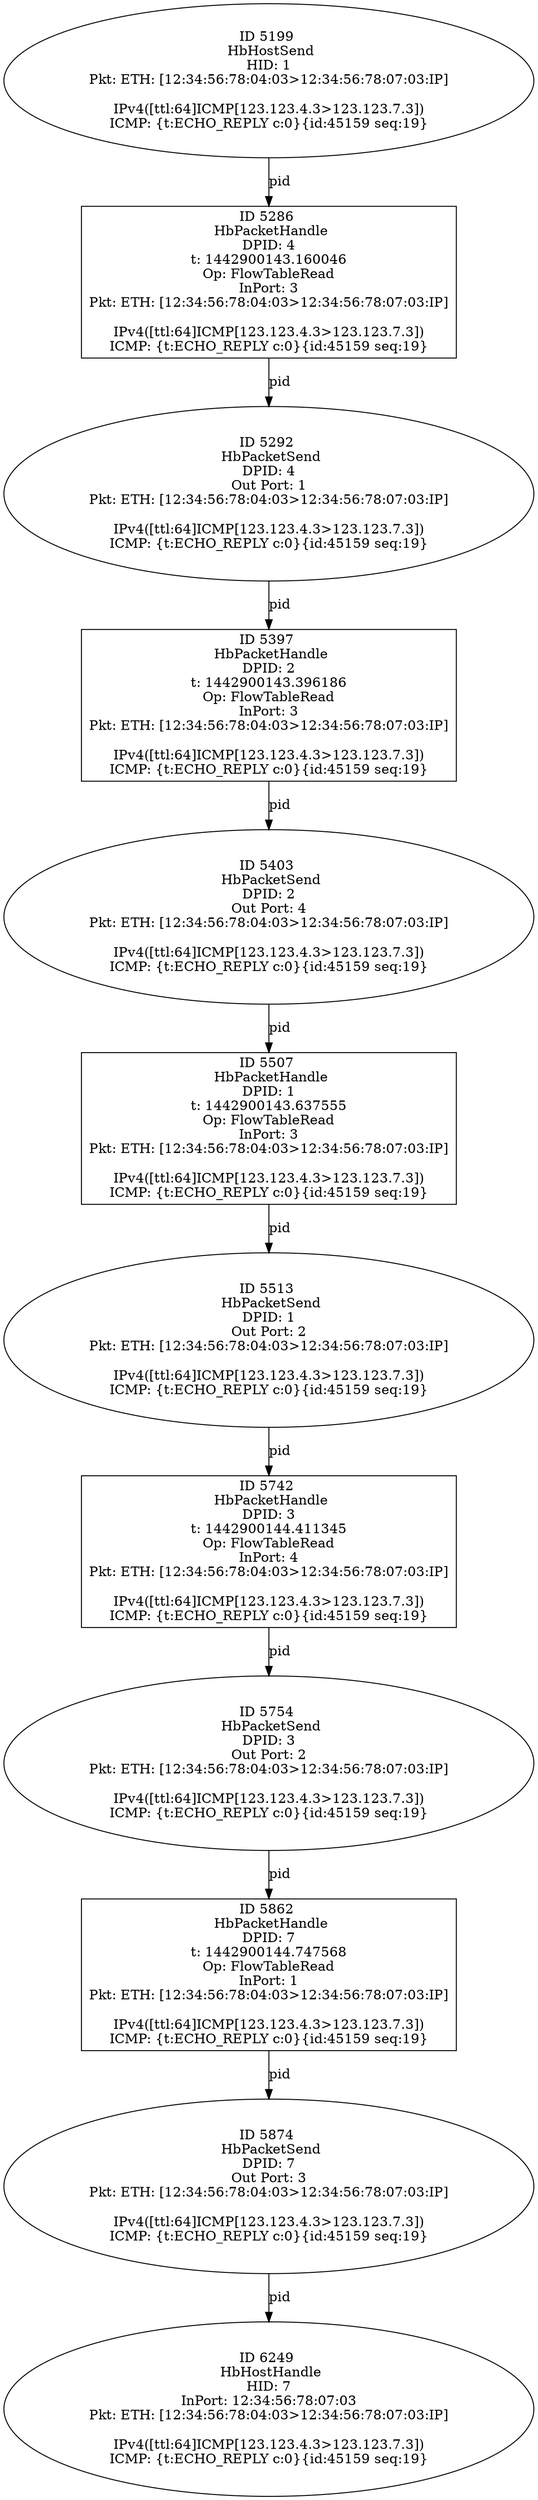 strict digraph G {
5507 [shape=box, event=<hb_events.HbPacketHandle object at 0x108f5b050>, label="ID 5507 
 HbPacketHandle
DPID: 1
t: 1442900143.637555
Op: FlowTableRead
InPort: 3
Pkt: ETH: [12:34:56:78:04:03>12:34:56:78:07:03:IP]

IPv4([ttl:64]ICMP[123.123.4.3>123.123.7.3])
ICMP: {t:ECHO_REPLY c:0}{id:45159 seq:19}"];
5862 [shape=box, event=<hb_events.HbPacketHandle object at 0x109152e90>, label="ID 5862 
 HbPacketHandle
DPID: 7
t: 1442900144.747568
Op: FlowTableRead
InPort: 1
Pkt: ETH: [12:34:56:78:04:03>12:34:56:78:07:03:IP]

IPv4([ttl:64]ICMP[123.123.4.3>123.123.7.3])
ICMP: {t:ECHO_REPLY c:0}{id:45159 seq:19}"];
5286 [shape=box, event=<hb_events.HbPacketHandle object at 0x108dc5bd0>, label="ID 5286 
 HbPacketHandle
DPID: 4
t: 1442900143.160046
Op: FlowTableRead
InPort: 3
Pkt: ETH: [12:34:56:78:04:03>12:34:56:78:07:03:IP]

IPv4([ttl:64]ICMP[123.123.4.3>123.123.7.3])
ICMP: {t:ECHO_REPLY c:0}{id:45159 seq:19}"];
5513 [shape=oval, event=<hb_events.HbPacketSend object at 0x108ed5e10>, label="ID 5513 
 HbPacketSend
DPID: 1
Out Port: 2
Pkt: ETH: [12:34:56:78:04:03>12:34:56:78:07:03:IP]

IPv4([ttl:64]ICMP[123.123.4.3>123.123.7.3])
ICMP: {t:ECHO_REPLY c:0}{id:45159 seq:19}"];
5292 [shape=oval, event=<hb_events.HbPacketSend object at 0x108dd1710>, label="ID 5292 
 HbPacketSend
DPID: 4
Out Port: 1
Pkt: ETH: [12:34:56:78:04:03>12:34:56:78:07:03:IP]

IPv4([ttl:64]ICMP[123.123.4.3>123.123.7.3])
ICMP: {t:ECHO_REPLY c:0}{id:45159 seq:19}"];
5742 [shape=box, event=<hb_events.HbPacketHandle object at 0x10912f0d0>, label="ID 5742 
 HbPacketHandle
DPID: 3
t: 1442900144.411345
Op: FlowTableRead
InPort: 4
Pkt: ETH: [12:34:56:78:04:03>12:34:56:78:07:03:IP]

IPv4([ttl:64]ICMP[123.123.4.3>123.123.7.3])
ICMP: {t:ECHO_REPLY c:0}{id:45159 seq:19}"];
5199 [shape=oval, event=<hb_events.HbHostSend object at 0x108d44590>, label="ID 5199 
 HbHostSend
HID: 1
Pkt: ETH: [12:34:56:78:04:03>12:34:56:78:07:03:IP]

IPv4([ttl:64]ICMP[123.123.4.3>123.123.7.3])
ICMP: {t:ECHO_REPLY c:0}{id:45159 seq:19}"];
5874 [shape=oval, event=<hb_events.HbPacketSend object at 0x1091a9710>, label="ID 5874 
 HbPacketSend
DPID: 7
Out Port: 3
Pkt: ETH: [12:34:56:78:04:03>12:34:56:78:07:03:IP]

IPv4([ttl:64]ICMP[123.123.4.3>123.123.7.3])
ICMP: {t:ECHO_REPLY c:0}{id:45159 seq:19}"];
5397 [shape=box, event=<hb_events.HbPacketHandle object at 0x108e66590>, label="ID 5397 
 HbPacketHandle
DPID: 2
t: 1442900143.396186
Op: FlowTableRead
InPort: 3
Pkt: ETH: [12:34:56:78:04:03>12:34:56:78:07:03:IP]

IPv4([ttl:64]ICMP[123.123.4.3>123.123.7.3])
ICMP: {t:ECHO_REPLY c:0}{id:45159 seq:19}"];
6249 [shape=oval, event=<hb_events.HbHostHandle object at 0x1093ed990>, label="ID 6249 
 HbHostHandle
HID: 7
InPort: 12:34:56:78:07:03
Pkt: ETH: [12:34:56:78:04:03>12:34:56:78:07:03:IP]

IPv4([ttl:64]ICMP[123.123.4.3>123.123.7.3])
ICMP: {t:ECHO_REPLY c:0}{id:45159 seq:19}"];
5754 [shape=oval, event=<hb_events.HbPacketSend object at 0x109108e50>, label="ID 5754 
 HbPacketSend
DPID: 3
Out Port: 2
Pkt: ETH: [12:34:56:78:04:03>12:34:56:78:07:03:IP]

IPv4([ttl:64]ICMP[123.123.4.3>123.123.7.3])
ICMP: {t:ECHO_REPLY c:0}{id:45159 seq:19}"];
5403 [shape=oval, event=<hb_events.HbPacketSend object at 0x108e7a510>, label="ID 5403 
 HbPacketSend
DPID: 2
Out Port: 4
Pkt: ETH: [12:34:56:78:04:03>12:34:56:78:07:03:IP]

IPv4([ttl:64]ICMP[123.123.4.3>123.123.7.3])
ICMP: {t:ECHO_REPLY c:0}{id:45159 seq:19}"];
5507 -> 5513  [rel=pid, label=pid];
5862 -> 5874  [rel=pid, label=pid];
5286 -> 5292  [rel=pid, label=pid];
5513 -> 5742  [rel=pid, label=pid];
5292 -> 5397  [rel=pid, label=pid];
5742 -> 5754  [rel=pid, label=pid];
5199 -> 5286  [rel=pid, label=pid];
5874 -> 6249  [rel=pid, label=pid];
5397 -> 5403  [rel=pid, label=pid];
5754 -> 5862  [rel=pid, label=pid];
5403 -> 5507  [rel=pid, label=pid];
}
